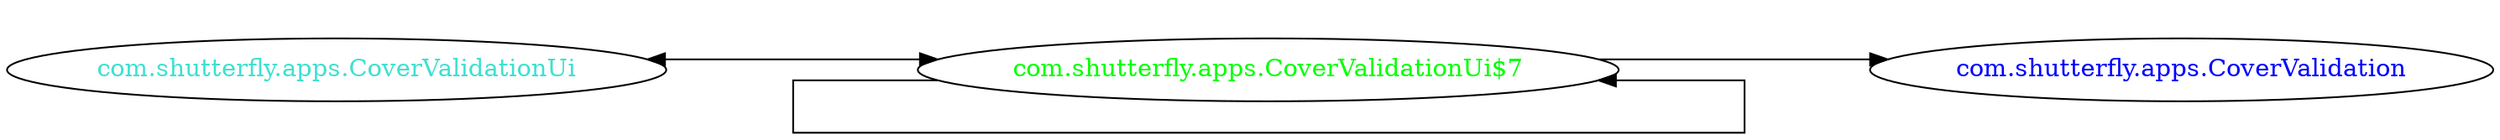 digraph dependencyGraph {
 concentrate=true;
 ranksep="2.0";
 rankdir="LR"; 
 splines="ortho";
"com.shutterfly.apps.CoverValidationUi$7" [fontcolor="red"];
"com.shutterfly.apps.CoverValidation" [ fontcolor="blue" ];
"com.shutterfly.apps.CoverValidationUi$7"->"com.shutterfly.apps.CoverValidation";
"com.shutterfly.apps.CoverValidationUi$7" [ fontcolor="green" ];
"com.shutterfly.apps.CoverValidationUi$7"->"com.shutterfly.apps.CoverValidationUi$7";
"com.shutterfly.apps.CoverValidationUi" [ fontcolor="turquoise" ];
"com.shutterfly.apps.CoverValidationUi"->"com.shutterfly.apps.CoverValidationUi$7" [dir=both];
}